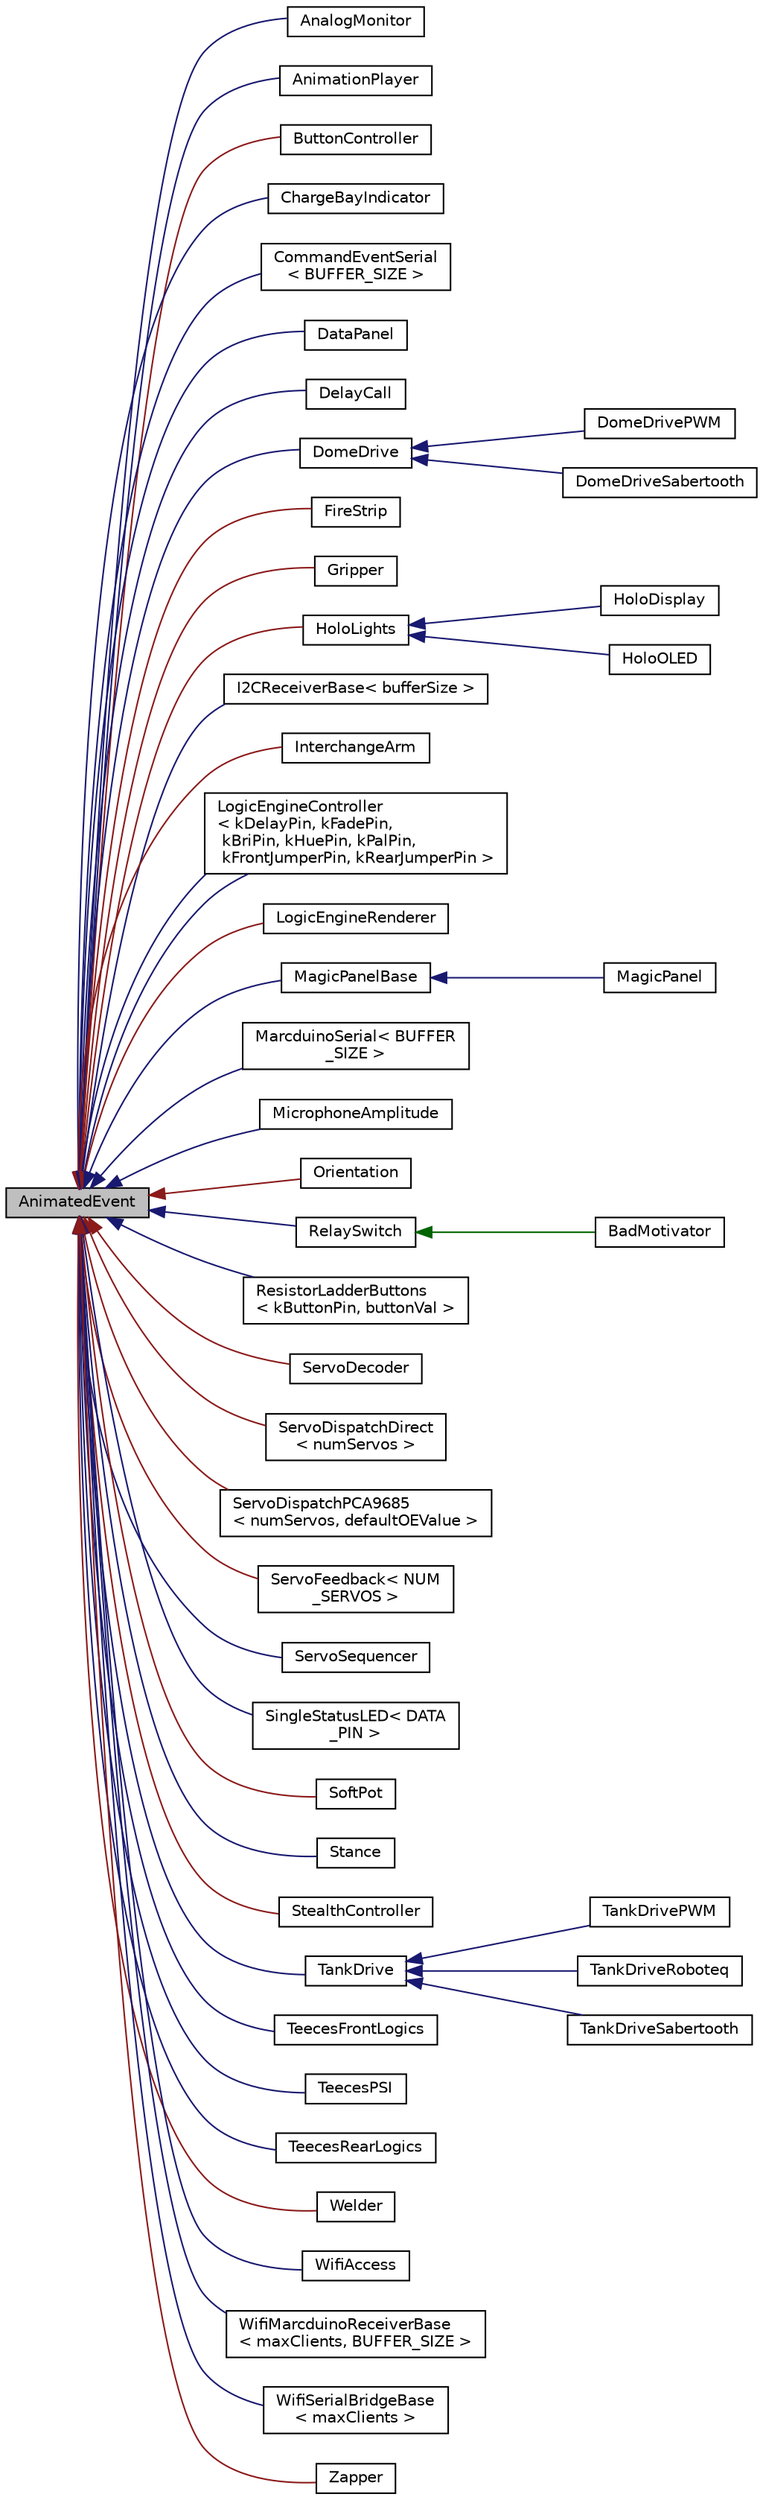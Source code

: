 digraph "AnimatedEvent"
{
 // LATEX_PDF_SIZE
  edge [fontname="Helvetica",fontsize="10",labelfontname="Helvetica",labelfontsize="10"];
  node [fontname="Helvetica",fontsize="10",shape=record];
  rankdir="LR";
  Node1 [label="AnimatedEvent",height=0.2,width=0.4,color="black", fillcolor="grey75", style="filled", fontcolor="black",tooltip="Base class for all animated devices."];
  Node1 -> Node2 [dir="back",color="midnightblue",fontsize="10",style="solid",fontname="Helvetica"];
  Node2 [label="AnalogMonitor",height=0.2,width=0.4,color="black", fillcolor="white", style="filled",URL="$classAnalogMonitor.html",tooltip="Used for eliminating noise in analogRead inputs without decreasing responsiveness."];
  Node1 -> Node3 [dir="back",color="midnightblue",fontsize="10",style="solid",fontname="Helvetica"];
  Node3 [label="AnimationPlayer",height=0.2,width=0.4,color="black", fillcolor="white", style="filled",URL="$classAnimationPlayer.html",tooltip="Player of animation scripts."];
  Node1 -> Node4 [dir="back",color="firebrick4",fontsize="10",style="solid",fontname="Helvetica"];
  Node4 [label="ButtonController",height=0.2,width=0.4,color="black", fillcolor="white", style="filled",URL="$classButtonController.html",tooltip="Controller class for ia-parts.com Dome Button Controller."];
  Node1 -> Node5 [dir="back",color="midnightblue",fontsize="10",style="solid",fontname="Helvetica"];
  Node5 [label="ChargeBayIndicator",height=0.2,width=0.4,color="black", fillcolor="white", style="filled",URL="$classChargeBayIndicator.html",tooltip="ChargeBayIndicator (CBI) controller."];
  Node1 -> Node6 [dir="back",color="midnightblue",fontsize="10",style="solid",fontname="Helvetica"];
  Node6 [label="CommandEventSerial\l\< BUFFER_SIZE \>",height=0.2,width=0.4,color="black", fillcolor="white", style="filled",URL="$classCommandEventSerial.html",tooltip=" "];
  Node1 -> Node7 [dir="back",color="midnightblue",fontsize="10",style="solid",fontname="Helvetica"];
  Node7 [label="DataPanel",height=0.2,width=0.4,color="black", fillcolor="white", style="filled",URL="$classDataPanel.html",tooltip="DataPanel controller."];
  Node1 -> Node8 [dir="back",color="midnightblue",fontsize="10",style="solid",fontname="Helvetica"];
  Node8 [label="DelayCall",height=0.2,width=0.4,color="black", fillcolor="white", style="filled",URL="$classDelayCall.html",tooltip="Schedules a function to be called at a later time."];
  Node1 -> Node9 [dir="back",color="midnightblue",fontsize="10",style="solid",fontname="Helvetica"];
  Node9 [label="DomeDrive",height=0.2,width=0.4,color="black", fillcolor="white", style="filled",URL="$classDomeDrive.html",tooltip="Base template of automatic forwarder from i2c to CommandEvent."];
  Node9 -> Node10 [dir="back",color="midnightblue",fontsize="10",style="solid",fontname="Helvetica"];
  Node10 [label="DomeDrivePWM",height=0.2,width=0.4,color="black", fillcolor="white", style="filled",URL="$classDomeDrivePWM.html",tooltip="Base template of automatic forwarder from i2c to CommandEvent."];
  Node9 -> Node11 [dir="back",color="midnightblue",fontsize="10",style="solid",fontname="Helvetica"];
  Node11 [label="DomeDriveSabertooth",height=0.2,width=0.4,color="black", fillcolor="white", style="filled",URL="$classDomeDriveSabertooth.html",tooltip=" "];
  Node1 -> Node12 [dir="back",color="firebrick4",fontsize="10",style="solid",fontname="Helvetica"];
  Node12 [label="FireStrip",height=0.2,width=0.4,color="black", fillcolor="white", style="filled",URL="$classFireStrip.html",tooltip="Animates electrical sparks and then fire."];
  Node1 -> Node13 [dir="back",color="firebrick4",fontsize="10",style="solid",fontname="Helvetica"];
  Node13 [label="Gripper",height=0.2,width=0.4,color="black", fillcolor="white", style="filled",URL="$classGripper.html",tooltip="Controls a TB662 motor controller to open/close gripper hand."];
  Node1 -> Node14 [dir="back",color="firebrick4",fontsize="10",style="solid",fontname="Helvetica"];
  Node14 [label="HoloLights",height=0.2,width=0.4,color="black", fillcolor="white", style="filled",URL="$classHoloLights.html",tooltip="Controls the movement and display functions of a single Holoprojector."];
  Node14 -> Node15 [dir="back",color="midnightblue",fontsize="10",style="solid",fontname="Helvetica"];
  Node15 [label="HoloDisplay",height=0.2,width=0.4,color="black", fillcolor="white", style="filled",URL="$classHoloDisplay.html",tooltip="Holo Projector with Adafruit SSD1131 OLED display."];
  Node14 -> Node16 [dir="back",color="midnightblue",fontsize="10",style="solid",fontname="Helvetica"];
  Node16 [label="HoloOLED",height=0.2,width=0.4,color="black", fillcolor="white", style="filled",URL="$classHoloOLED.html",tooltip=" "];
  Node1 -> Node17 [dir="back",color="midnightblue",fontsize="10",style="solid",fontname="Helvetica"];
  Node17 [label="I2CReceiverBase\< bufferSize \>",height=0.2,width=0.4,color="black", fillcolor="white", style="filled",URL="$classI2CReceiverBase.html",tooltip="Base template of automatic forwarder from i2c to CommandEvent."];
  Node1 -> Node18 [dir="back",color="firebrick4",fontsize="10",style="solid",fontname="Helvetica"];
  Node18 [label="InterchangeArm",height=0.2,width=0.4,color="black", fillcolor="white", style="filled",URL="$classInterchangeArm.html",tooltip="Base class for Zapper, Gripper, and Welder."];
  Node1 -> Node19 [dir="back",color="midnightblue",fontsize="10",style="solid",fontname="Helvetica"];
  Node19 [label="LogicEngineController\l\< kDelayPin, kFadePin,\l kBriPin, kHuePin, kPalPin,\l kFrontJumperPin, kRearJumperPin \>",height=0.2,width=0.4,color="black", fillcolor="white", style="filled",URL="$classLogicEngineController.html",tooltip="Settings adjust for LogicEngine logics."];
  Node1 -> Node19 [dir="back",color="midnightblue",fontsize="10",style="solid",fontname="Helvetica"];
  Node1 -> Node20 [dir="back",color="firebrick4",fontsize="10",style="solid",fontname="Helvetica"];
  Node20 [label="LogicEngineRenderer",height=0.2,width=0.4,color="black", fillcolor="white", style="filled",URL="$classLogicEngineRenderer.html",tooltip="Base class renderer for both front and rear RSeries logics."];
  Node1 -> Node21 [dir="back",color="midnightblue",fontsize="10",style="solid",fontname="Helvetica"];
  Node21 [label="MagicPanelBase",height=0.2,width=0.4,color="black", fillcolor="white", style="filled",URL="$classMagicPanelBase.html",tooltip="Base class for Magic Panel."];
  Node21 -> Node22 [dir="back",color="midnightblue",fontsize="10",style="solid",fontname="Helvetica"];
  Node22 [label="MagicPanel",height=0.2,width=0.4,color="black", fillcolor="white", style="filled",URL="$classMagicPanel.html",tooltip="Magic Panel by ia-parts.com."];
  Node1 -> Node23 [dir="back",color="midnightblue",fontsize="10",style="solid",fontname="Helvetica"];
  Node23 [label="MarcduinoSerial\< BUFFER\l_SIZE \>",height=0.2,width=0.4,color="black", fillcolor="white", style="filled",URL="$classMarcduinoSerial.html",tooltip=" "];
  Node1 -> Node24 [dir="back",color="midnightblue",fontsize="10",style="solid",fontname="Helvetica"];
  Node24 [label="MicrophoneAmplitude",height=0.2,width=0.4,color="black", fillcolor="white", style="filled",URL="$classMicrophoneAmplitude.html",tooltip="Reads a microphone amplitude and makes it available as PeakValueProvider input."];
  Node1 -> Node25 [dir="back",color="firebrick4",fontsize="10",style="solid",fontname="Helvetica"];
  Node25 [label="Orientation",height=0.2,width=0.4,color="black", fillcolor="white", style="filled",URL="$classOrientation.html",tooltip="Encapsulates an Adafruit BNO055 IMU."];
  Node1 -> Node26 [dir="back",color="midnightblue",fontsize="10",style="solid",fontname="Helvetica"];
  Node26 [label="RelaySwitch",height=0.2,width=0.4,color="black", fillcolor="white", style="filled",URL="$classRelaySwitch.html",tooltip="Controls a relay."];
  Node26 -> Node27 [dir="back",color="darkgreen",fontsize="10",style="solid",fontname="Helvetica"];
  Node27 [label="BadMotivator",height=0.2,width=0.4,color="black", fillcolor="white", style="filled",URL="$classBadMotivator.html",tooltip="Controls a relay to a smoke machine and some LEDs."];
  Node1 -> Node28 [dir="back",color="midnightblue",fontsize="10",style="solid",fontname="Helvetica"];
  Node28 [label="ResistorLadderButtons\l\< kButtonPin, buttonVal \>",height=0.2,width=0.4,color="black", fillcolor="white", style="filled",URL="$classResistorLadderButtons.html",tooltip="Push buttons connected using a resistor ladder."];
  Node1 -> Node29 [dir="back",color="firebrick4",fontsize="10",style="solid",fontname="Helvetica"];
  Node29 [label="ServoDecoder",height=0.2,width=0.4,color="black", fillcolor="white", style="filled",URL="$classServoDecoder.html",tooltip=" "];
  Node1 -> Node30 [dir="back",color="firebrick4",fontsize="10",style="solid",fontname="Helvetica"];
  Node30 [label="ServoDispatchDirect\l\< numServos \>",height=0.2,width=0.4,color="black", fillcolor="white", style="filled",URL="$classServoDispatchDirect.html",tooltip="Implements ServoDispatch dirctly on PWM enabled outputs."];
  Node1 -> Node31 [dir="back",color="firebrick4",fontsize="10",style="solid",fontname="Helvetica"];
  Node31 [label="ServoDispatchPCA9685\l\< numServos, defaultOEValue \>",height=0.2,width=0.4,color="black", fillcolor="white", style="filled",URL="$classServoDispatchPCA9685.html",tooltip="Implements ServoDispatch over i2c to PCA9685."];
  Node1 -> Node32 [dir="back",color="firebrick4",fontsize="10",style="solid",fontname="Helvetica"];
  Node32 [label="ServoFeedback\< NUM\l_SERVOS \>",height=0.2,width=0.4,color="black", fillcolor="white", style="filled",URL="$classServoFeedback.html",tooltip="Provides an interface to read analog feedback from a set of servos."];
  Node1 -> Node33 [dir="back",color="midnightblue",fontsize="10",style="solid",fontname="Helvetica"];
  Node33 [label="ServoSequencer",height=0.2,width=0.4,color="black", fillcolor="white", style="filled",URL="$classServoSequencer.html",tooltip="Plays a sequence of servo commands using a servo group mask."];
  Node1 -> Node34 [dir="back",color="midnightblue",fontsize="10",style="solid",fontname="Helvetica"];
  Node34 [label="SingleStatusLED\< DATA\l_PIN \>",height=0.2,width=0.4,color="black", fillcolor="white", style="filled",URL="$classSingleStatusLED.html",tooltip="LED status indicator."];
  Node1 -> Node35 [dir="back",color="firebrick4",fontsize="10",style="solid",fontname="Helvetica"];
  Node35 [label="SoftPot",height=0.2,width=0.4,color="black", fillcolor="white", style="filled",URL="$classSoftPot.html",tooltip="Encapsulate a soft potentiometer."];
  Node1 -> Node36 [dir="back",color="midnightblue",fontsize="10",style="solid",fontname="Helvetica"];
  Node36 [label="Stance",height=0.2,width=0.4,color="black", fillcolor="white", style="filled",URL="$classStance.html",tooltip="Manages transition from 2 to 3 legged stance using 4 limit switches."];
  Node1 -> Node37 [dir="back",color="firebrick4",fontsize="10",style="solid",fontname="Helvetica"];
  Node37 [label="StealthController",height=0.2,width=0.4,color="black", fillcolor="white", style="filled",URL="$classStealthController.html",tooltip="Stealth Controller directly attached to the Arduino to read J1/J2 and S1/S2 status header and using a..."];
  Node1 -> Node38 [dir="back",color="midnightblue",fontsize="10",style="solid",fontname="Helvetica"];
  Node38 [label="TankDrive",height=0.2,width=0.4,color="black", fillcolor="white", style="filled",URL="$classTankDrive.html",tooltip="Base template of automatic forwarder from i2c to CommandEvent."];
  Node38 -> Node39 [dir="back",color="midnightblue",fontsize="10",style="solid",fontname="Helvetica"];
  Node39 [label="TankDrivePWM",height=0.2,width=0.4,color="black", fillcolor="white", style="filled",URL="$classTankDrivePWM.html",tooltip="Base template of automatic forwarder from i2c to CommandEvent."];
  Node38 -> Node40 [dir="back",color="midnightblue",fontsize="10",style="solid",fontname="Helvetica"];
  Node40 [label="TankDriveRoboteq",height=0.2,width=0.4,color="black", fillcolor="white", style="filled",URL="$classTankDriveRoboteq.html",tooltip=" "];
  Node38 -> Node41 [dir="back",color="midnightblue",fontsize="10",style="solid",fontname="Helvetica"];
  Node41 [label="TankDriveSabertooth",height=0.2,width=0.4,color="black", fillcolor="white", style="filled",URL="$classTankDriveSabertooth.html",tooltip=" "];
  Node1 -> Node42 [dir="back",color="midnightblue",fontsize="10",style="solid",fontname="Helvetica"];
  Node42 [label="TeecesFrontLogics",height=0.2,width=0.4,color="black", fillcolor="white", style="filled",URL="$classTeecesFrontLogics.html",tooltip="Teeces Front Logics Device."];
  Node1 -> Node43 [dir="back",color="midnightblue",fontsize="10",style="solid",fontname="Helvetica"];
  Node43 [label="TeecesPSI",height=0.2,width=0.4,color="black", fillcolor="white", style="filled",URL="$classTeecesPSI.html",tooltip="Process State Indicator."];
  Node1 -> Node44 [dir="back",color="midnightblue",fontsize="10",style="solid",fontname="Helvetica"];
  Node44 [label="TeecesRearLogics",height=0.2,width=0.4,color="black", fillcolor="white", style="filled",URL="$classTeecesRearLogics.html",tooltip="Teeces Rear Logics Device."];
  Node1 -> Node45 [dir="back",color="firebrick4",fontsize="10",style="solid",fontname="Helvetica"];
  Node45 [label="Welder",height=0.2,width=0.4,color="black", fillcolor="white", style="filled",URL="$classWelder.html",tooltip="Controls a relay to a spark gap igniter to create some actual sparking."];
  Node1 -> Node46 [dir="back",color="midnightblue",fontsize="10",style="solid",fontname="Helvetica"];
  Node46 [label="WifiAccess",height=0.2,width=0.4,color="black", fillcolor="white", style="filled",URL="$classWifiAccess.html",tooltip=" "];
  Node1 -> Node47 [dir="back",color="midnightblue",fontsize="10",style="solid",fontname="Helvetica"];
  Node47 [label="WifiMarcduinoReceiverBase\l\< maxClients, BUFFER_SIZE \>",height=0.2,width=0.4,color="black", fillcolor="white", style="filled",URL="$classWifiMarcduinoReceiverBase.html",tooltip="Base template of Marcduino receiver over WiFi."];
  Node1 -> Node48 [dir="back",color="midnightblue",fontsize="10",style="solid",fontname="Helvetica"];
  Node48 [label="WifiSerialBridgeBase\l\< maxClients \>",height=0.2,width=0.4,color="black", fillcolor="white", style="filled",URL="$classWifiSerialBridgeBase.html",tooltip="Base template of automatic forwarder from i2c to CommandEvent."];
  Node1 -> Node49 [dir="back",color="firebrick4",fontsize="10",style="solid",fontname="Helvetica"];
  Node49 [label="Zapper",height=0.2,width=0.4,color="black", fillcolor="white", style="filled",URL="$classZapper.html",tooltip="Controls a relay to a spark gap igniter to create some actual sparking."];
}
